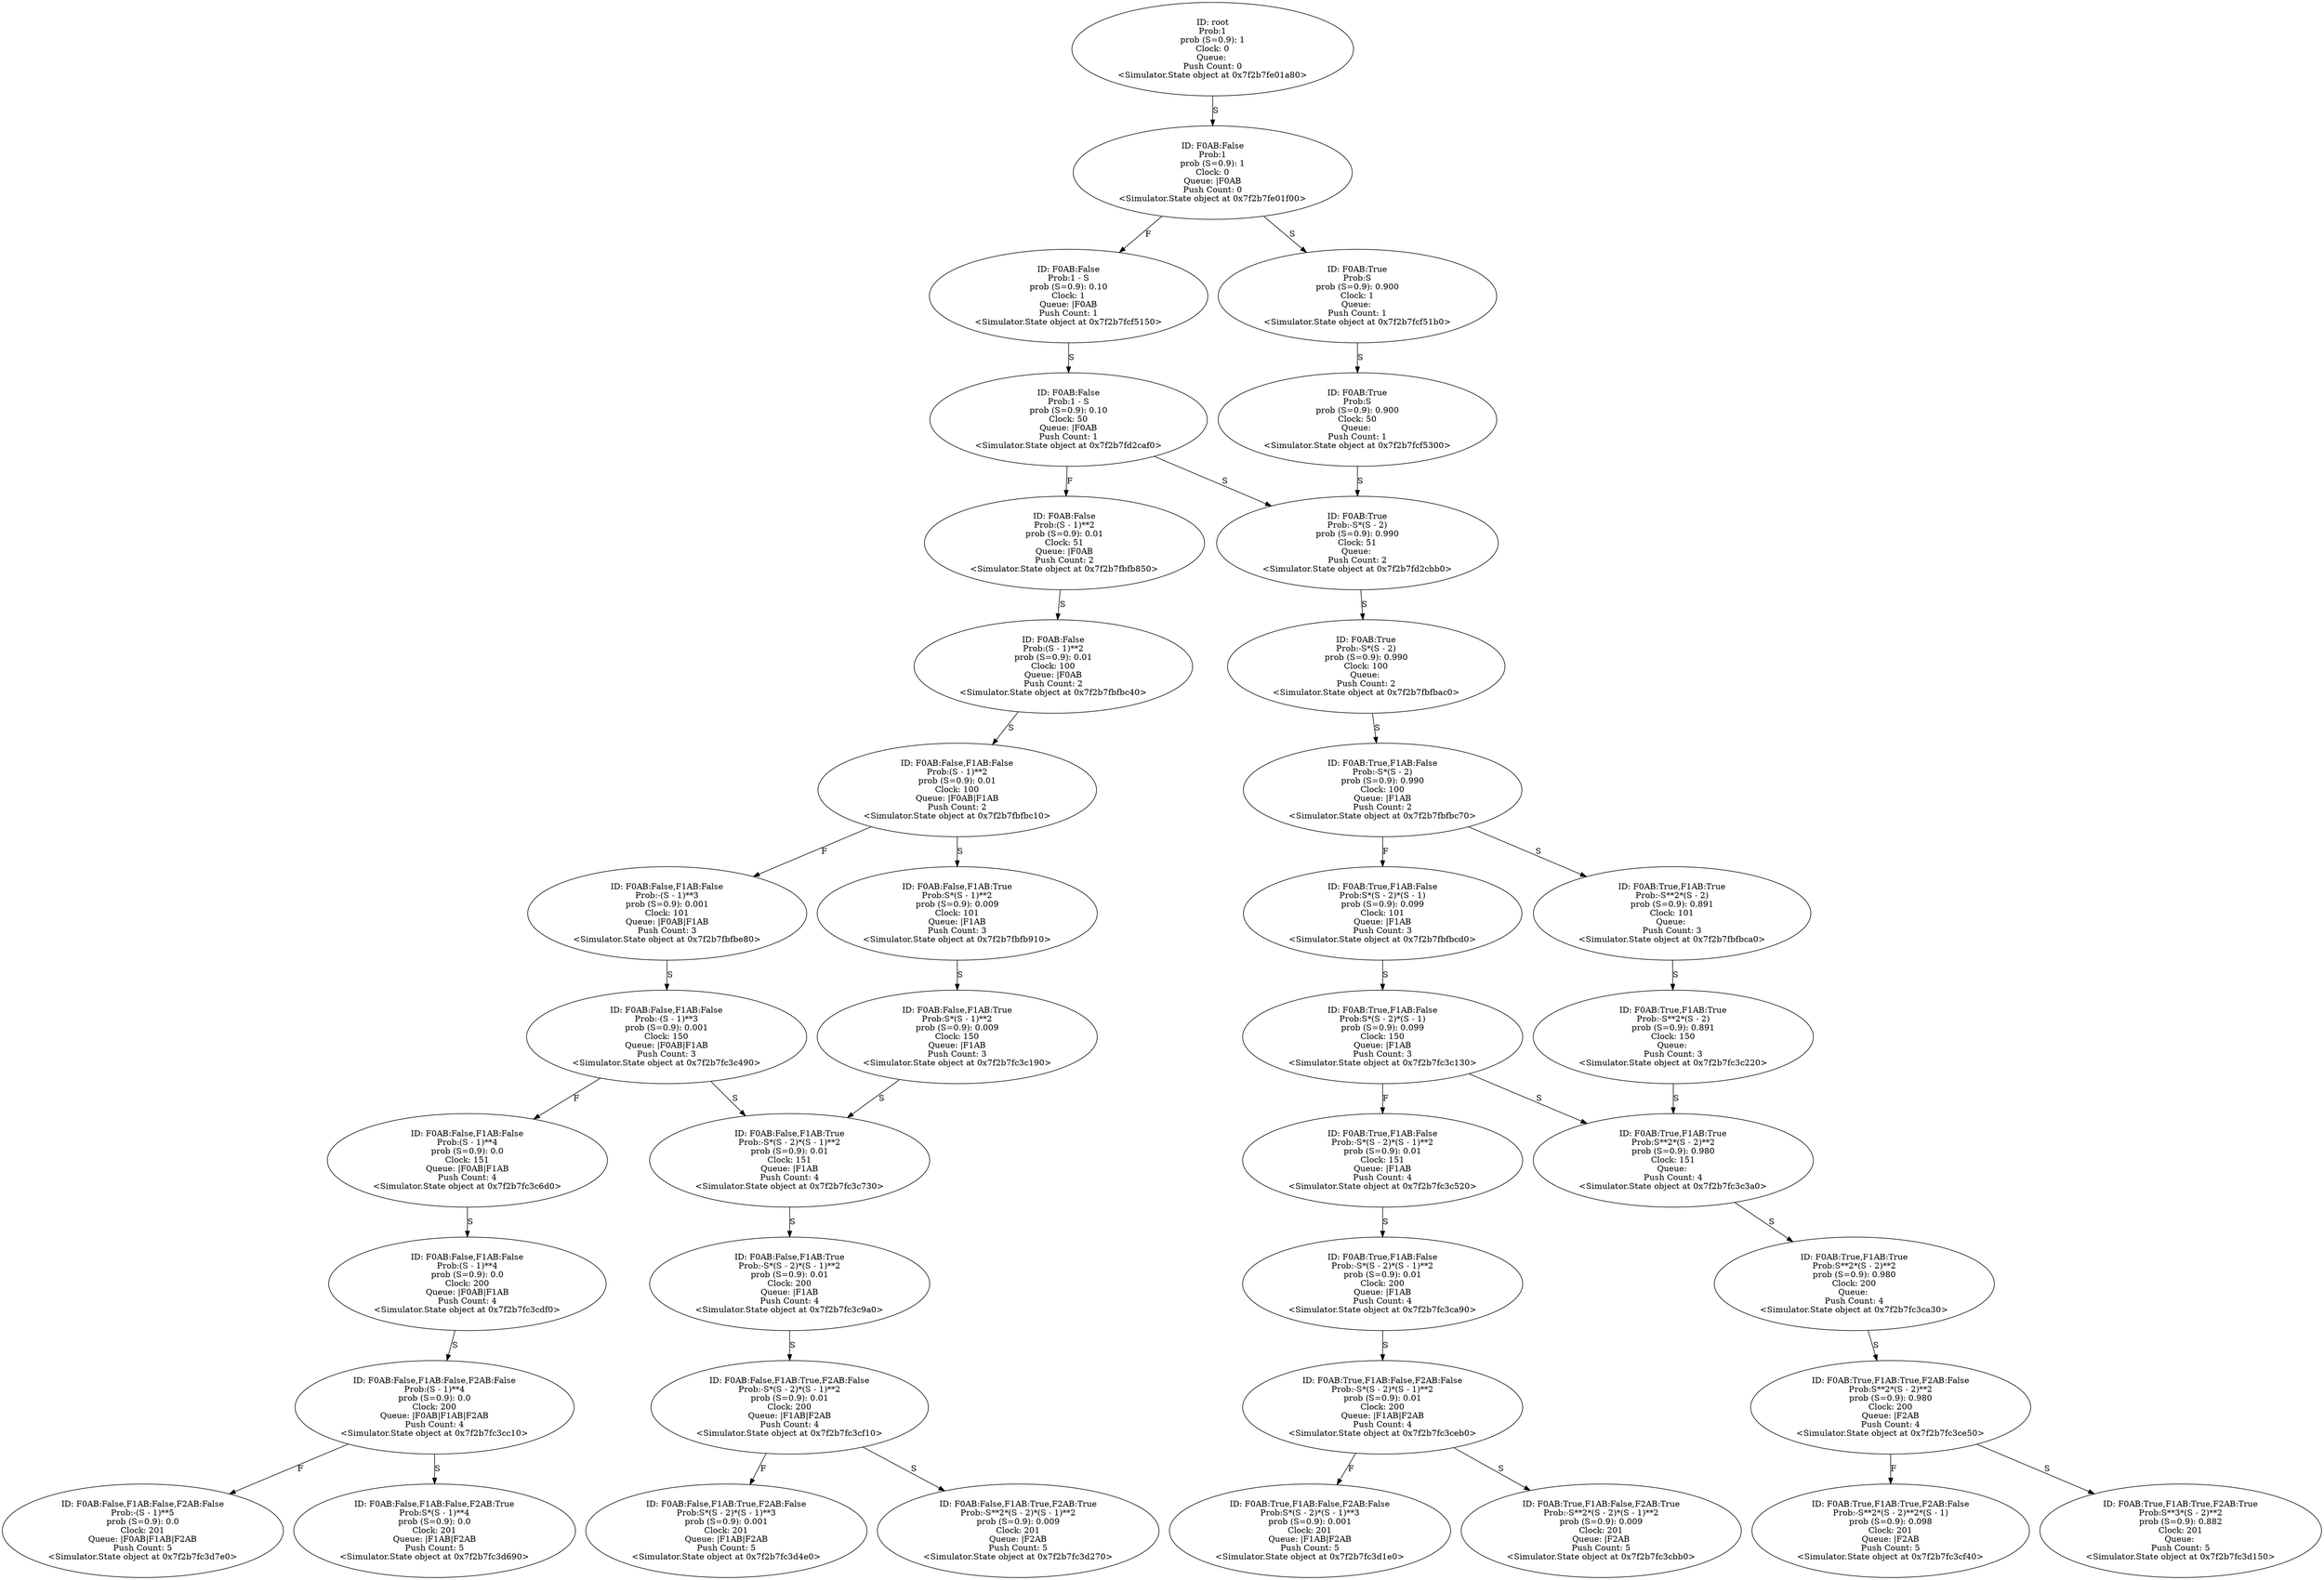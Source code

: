 digraph "./Output/./controled_frequency_S50_R100_t0_tPlus200" {
	<Simulator.State object at 0x7f2b7fe01a80> [label="ID: root
Prob:1
prob (S=0.9): 1
Clock: 0
Queue: 
Push Count: 0
<Simulator.State object at 0x7f2b7fe01a80>"]
	<Simulator.State object at 0x7f2b7fe01a80> -> <Simulator.State object at 0x7f2b7fe01f00> [label=S]
	<Simulator.State object at 0x7f2b7fe01f00> [label="ID: F0AB:False
Prob:1
prob (S=0.9): 1
Clock: 0
Queue: |F0AB
Push Count: 0
<Simulator.State object at 0x7f2b7fe01f00>"]
	<Simulator.State object at 0x7f2b7fe01f00> -> <Simulator.State object at 0x7f2b7fcf5150> [label=F]
	<Simulator.State object at 0x7f2b7fe01f00> -> <Simulator.State object at 0x7f2b7fcf51b0> [label=S]
	<Simulator.State object at 0x7f2b7fcf5150> [label="ID: F0AB:False
Prob:1 - S
prob (S=0.9): 0.10
Clock: 1
Queue: |F0AB
Push Count: 1
<Simulator.State object at 0x7f2b7fcf5150>"]
	<Simulator.State object at 0x7f2b7fcf5150> -> <Simulator.State object at 0x7f2b7fd2caf0> [label=S]
	<Simulator.State object at 0x7f2b7fcf51b0> [label="ID: F0AB:True
Prob:S
prob (S=0.9): 0.900
Clock: 1
Queue: 
Push Count: 1
<Simulator.State object at 0x7f2b7fcf51b0>"]
	<Simulator.State object at 0x7f2b7fcf51b0> -> <Simulator.State object at 0x7f2b7fcf5300> [label=S]
	<Simulator.State object at 0x7f2b7fd2caf0> [label="ID: F0AB:False
Prob:1 - S
prob (S=0.9): 0.10
Clock: 50
Queue: |F0AB
Push Count: 1
<Simulator.State object at 0x7f2b7fd2caf0>"]
	<Simulator.State object at 0x7f2b7fd2caf0> -> <Simulator.State object at 0x7f2b7fbfb850> [label=F]
	<Simulator.State object at 0x7f2b7fd2caf0> -> <Simulator.State object at 0x7f2b7fd2cbb0> [label=S]
	<Simulator.State object at 0x7f2b7fcf5300> [label="ID: F0AB:True
Prob:S
prob (S=0.9): 0.900
Clock: 50
Queue: 
Push Count: 1
<Simulator.State object at 0x7f2b7fcf5300>"]
	<Simulator.State object at 0x7f2b7fcf5300> -> <Simulator.State object at 0x7f2b7fd2cbb0> [label=S]
	<Simulator.State object at 0x7f2b7fbfb850> [label="ID: F0AB:False
Prob:(S - 1)**2
prob (S=0.9): 0.01
Clock: 51
Queue: |F0AB
Push Count: 2
<Simulator.State object at 0x7f2b7fbfb850>"]
	<Simulator.State object at 0x7f2b7fbfb850> -> <Simulator.State object at 0x7f2b7fbfbc40> [label=S]
	<Simulator.State object at 0x7f2b7fd2cbb0> [label="ID: F0AB:True
Prob:-S*(S - 2)
prob (S=0.9): 0.990
Clock: 51
Queue: 
Push Count: 2
<Simulator.State object at 0x7f2b7fd2cbb0>"]
	<Simulator.State object at 0x7f2b7fd2cbb0> -> <Simulator.State object at 0x7f2b7fbfbac0> [label=S]
	<Simulator.State object at 0x7f2b7fbfbc40> [label="ID: F0AB:False
Prob:(S - 1)**2
prob (S=0.9): 0.01
Clock: 100
Queue: |F0AB
Push Count: 2
<Simulator.State object at 0x7f2b7fbfbc40>"]
	<Simulator.State object at 0x7f2b7fbfbc40> -> <Simulator.State object at 0x7f2b7fbfbc10> [label=S]
	<Simulator.State object at 0x7f2b7fbfbac0> [label="ID: F0AB:True
Prob:-S*(S - 2)
prob (S=0.9): 0.990
Clock: 100
Queue: 
Push Count: 2
<Simulator.State object at 0x7f2b7fbfbac0>"]
	<Simulator.State object at 0x7f2b7fbfbac0> -> <Simulator.State object at 0x7f2b7fbfbc70> [label=S]
	<Simulator.State object at 0x7f2b7fbfbc10> [label="ID: F0AB:False,F1AB:False
Prob:(S - 1)**2
prob (S=0.9): 0.01
Clock: 100
Queue: |F0AB|F1AB
Push Count: 2
<Simulator.State object at 0x7f2b7fbfbc10>"]
	<Simulator.State object at 0x7f2b7fbfbc10> -> <Simulator.State object at 0x7f2b7fbfbe80> [label=F]
	<Simulator.State object at 0x7f2b7fbfbc10> -> <Simulator.State object at 0x7f2b7fbfb910> [label=S]
	<Simulator.State object at 0x7f2b7fbfbc70> [label="ID: F0AB:True,F1AB:False
Prob:-S*(S - 2)
prob (S=0.9): 0.990
Clock: 100
Queue: |F1AB
Push Count: 2
<Simulator.State object at 0x7f2b7fbfbc70>"]
	<Simulator.State object at 0x7f2b7fbfbc70> -> <Simulator.State object at 0x7f2b7fbfbcd0> [label=F]
	<Simulator.State object at 0x7f2b7fbfbc70> -> <Simulator.State object at 0x7f2b7fbfbca0> [label=S]
	<Simulator.State object at 0x7f2b7fbfbe80> [label="ID: F0AB:False,F1AB:False
Prob:-(S - 1)**3
prob (S=0.9): 0.001
Clock: 101
Queue: |F0AB|F1AB
Push Count: 3
<Simulator.State object at 0x7f2b7fbfbe80>"]
	<Simulator.State object at 0x7f2b7fbfbe80> -> <Simulator.State object at 0x7f2b7fc3c490> [label=S]
	<Simulator.State object at 0x7f2b7fbfb910> [label="ID: F0AB:False,F1AB:True
Prob:S*(S - 1)**2
prob (S=0.9): 0.009
Clock: 101
Queue: |F1AB
Push Count: 3
<Simulator.State object at 0x7f2b7fbfb910>"]
	<Simulator.State object at 0x7f2b7fbfb910> -> <Simulator.State object at 0x7f2b7fc3c190> [label=S]
	<Simulator.State object at 0x7f2b7fbfbcd0> [label="ID: F0AB:True,F1AB:False
Prob:S*(S - 2)*(S - 1)
prob (S=0.9): 0.099
Clock: 101
Queue: |F1AB
Push Count: 3
<Simulator.State object at 0x7f2b7fbfbcd0>"]
	<Simulator.State object at 0x7f2b7fbfbcd0> -> <Simulator.State object at 0x7f2b7fc3c130> [label=S]
	<Simulator.State object at 0x7f2b7fbfbca0> [label="ID: F0AB:True,F1AB:True
Prob:-S**2*(S - 2)
prob (S=0.9): 0.891
Clock: 101
Queue: 
Push Count: 3
<Simulator.State object at 0x7f2b7fbfbca0>"]
	<Simulator.State object at 0x7f2b7fbfbca0> -> <Simulator.State object at 0x7f2b7fc3c220> [label=S]
	<Simulator.State object at 0x7f2b7fc3c490> [label="ID: F0AB:False,F1AB:False
Prob:-(S - 1)**3
prob (S=0.9): 0.001
Clock: 150
Queue: |F0AB|F1AB
Push Count: 3
<Simulator.State object at 0x7f2b7fc3c490>"]
	<Simulator.State object at 0x7f2b7fc3c490> -> <Simulator.State object at 0x7f2b7fc3c6d0> [label=F]
	<Simulator.State object at 0x7f2b7fc3c490> -> <Simulator.State object at 0x7f2b7fc3c730> [label=S]
	<Simulator.State object at 0x7f2b7fc3c190> [label="ID: F0AB:False,F1AB:True
Prob:S*(S - 1)**2
prob (S=0.9): 0.009
Clock: 150
Queue: |F1AB
Push Count: 3
<Simulator.State object at 0x7f2b7fc3c190>"]
	<Simulator.State object at 0x7f2b7fc3c190> -> <Simulator.State object at 0x7f2b7fc3c730> [label=S]
	<Simulator.State object at 0x7f2b7fc3c130> [label="ID: F0AB:True,F1AB:False
Prob:S*(S - 2)*(S - 1)
prob (S=0.9): 0.099
Clock: 150
Queue: |F1AB
Push Count: 3
<Simulator.State object at 0x7f2b7fc3c130>"]
	<Simulator.State object at 0x7f2b7fc3c130> -> <Simulator.State object at 0x7f2b7fc3c520> [label=F]
	<Simulator.State object at 0x7f2b7fc3c130> -> <Simulator.State object at 0x7f2b7fc3c3a0> [label=S]
	<Simulator.State object at 0x7f2b7fc3c220> [label="ID: F0AB:True,F1AB:True
Prob:-S**2*(S - 2)
prob (S=0.9): 0.891
Clock: 150
Queue: 
Push Count: 3
<Simulator.State object at 0x7f2b7fc3c220>"]
	<Simulator.State object at 0x7f2b7fc3c220> -> <Simulator.State object at 0x7f2b7fc3c3a0> [label=S]
	<Simulator.State object at 0x7f2b7fc3c6d0> [label="ID: F0AB:False,F1AB:False
Prob:(S - 1)**4
prob (S=0.9): 0.0
Clock: 151
Queue: |F0AB|F1AB
Push Count: 4
<Simulator.State object at 0x7f2b7fc3c6d0>"]
	<Simulator.State object at 0x7f2b7fc3c6d0> -> <Simulator.State object at 0x7f2b7fc3cdf0> [label=S]
	<Simulator.State object at 0x7f2b7fc3c730> [label="ID: F0AB:False,F1AB:True
Prob:-S*(S - 2)*(S - 1)**2
prob (S=0.9): 0.01
Clock: 151
Queue: |F1AB
Push Count: 4
<Simulator.State object at 0x7f2b7fc3c730>"]
	<Simulator.State object at 0x7f2b7fc3c730> -> <Simulator.State object at 0x7f2b7fc3c9a0> [label=S]
	<Simulator.State object at 0x7f2b7fc3c520> [label="ID: F0AB:True,F1AB:False
Prob:-S*(S - 2)*(S - 1)**2
prob (S=0.9): 0.01
Clock: 151
Queue: |F1AB
Push Count: 4
<Simulator.State object at 0x7f2b7fc3c520>"]
	<Simulator.State object at 0x7f2b7fc3c520> -> <Simulator.State object at 0x7f2b7fc3ca90> [label=S]
	<Simulator.State object at 0x7f2b7fc3c3a0> [label="ID: F0AB:True,F1AB:True
Prob:S**2*(S - 2)**2
prob (S=0.9): 0.980
Clock: 151
Queue: 
Push Count: 4
<Simulator.State object at 0x7f2b7fc3c3a0>"]
	<Simulator.State object at 0x7f2b7fc3c3a0> -> <Simulator.State object at 0x7f2b7fc3ca30> [label=S]
	<Simulator.State object at 0x7f2b7fc3cdf0> [label="ID: F0AB:False,F1AB:False
Prob:(S - 1)**4
prob (S=0.9): 0.0
Clock: 200
Queue: |F0AB|F1AB
Push Count: 4
<Simulator.State object at 0x7f2b7fc3cdf0>"]
	<Simulator.State object at 0x7f2b7fc3cdf0> -> <Simulator.State object at 0x7f2b7fc3cc10> [label=S]
	<Simulator.State object at 0x7f2b7fc3c9a0> [label="ID: F0AB:False,F1AB:True
Prob:-S*(S - 2)*(S - 1)**2
prob (S=0.9): 0.01
Clock: 200
Queue: |F1AB
Push Count: 4
<Simulator.State object at 0x7f2b7fc3c9a0>"]
	<Simulator.State object at 0x7f2b7fc3c9a0> -> <Simulator.State object at 0x7f2b7fc3cf10> [label=S]
	<Simulator.State object at 0x7f2b7fc3ca90> [label="ID: F0AB:True,F1AB:False
Prob:-S*(S - 2)*(S - 1)**2
prob (S=0.9): 0.01
Clock: 200
Queue: |F1AB
Push Count: 4
<Simulator.State object at 0x7f2b7fc3ca90>"]
	<Simulator.State object at 0x7f2b7fc3ca90> -> <Simulator.State object at 0x7f2b7fc3ceb0> [label=S]
	<Simulator.State object at 0x7f2b7fc3ca30> [label="ID: F0AB:True,F1AB:True
Prob:S**2*(S - 2)**2
prob (S=0.9): 0.980
Clock: 200
Queue: 
Push Count: 4
<Simulator.State object at 0x7f2b7fc3ca30>"]
	<Simulator.State object at 0x7f2b7fc3ca30> -> <Simulator.State object at 0x7f2b7fc3ce50> [label=S]
	<Simulator.State object at 0x7f2b7fc3cc10> [label="ID: F0AB:False,F1AB:False,F2AB:False
Prob:(S - 1)**4
prob (S=0.9): 0.0
Clock: 200
Queue: |F0AB|F1AB|F2AB
Push Count: 4
<Simulator.State object at 0x7f2b7fc3cc10>"]
	<Simulator.State object at 0x7f2b7fc3cc10> -> <Simulator.State object at 0x7f2b7fc3d7e0> [label=F]
	<Simulator.State object at 0x7f2b7fc3cc10> -> <Simulator.State object at 0x7f2b7fc3d690> [label=S]
	<Simulator.State object at 0x7f2b7fc3cf10> [label="ID: F0AB:False,F1AB:True,F2AB:False
Prob:-S*(S - 2)*(S - 1)**2
prob (S=0.9): 0.01
Clock: 200
Queue: |F1AB|F2AB
Push Count: 4
<Simulator.State object at 0x7f2b7fc3cf10>"]
	<Simulator.State object at 0x7f2b7fc3cf10> -> <Simulator.State object at 0x7f2b7fc3d4e0> [label=F]
	<Simulator.State object at 0x7f2b7fc3cf10> -> <Simulator.State object at 0x7f2b7fc3d270> [label=S]
	<Simulator.State object at 0x7f2b7fc3ceb0> [label="ID: F0AB:True,F1AB:False,F2AB:False
Prob:-S*(S - 2)*(S - 1)**2
prob (S=0.9): 0.01
Clock: 200
Queue: |F1AB|F2AB
Push Count: 4
<Simulator.State object at 0x7f2b7fc3ceb0>"]
	<Simulator.State object at 0x7f2b7fc3ceb0> -> <Simulator.State object at 0x7f2b7fc3d1e0> [label=F]
	<Simulator.State object at 0x7f2b7fc3ceb0> -> <Simulator.State object at 0x7f2b7fc3cbb0> [label=S]
	<Simulator.State object at 0x7f2b7fc3ce50> [label="ID: F0AB:True,F1AB:True,F2AB:False
Prob:S**2*(S - 2)**2
prob (S=0.9): 0.980
Clock: 200
Queue: |F2AB
Push Count: 4
<Simulator.State object at 0x7f2b7fc3ce50>"]
	<Simulator.State object at 0x7f2b7fc3ce50> -> <Simulator.State object at 0x7f2b7fc3cf40> [label=F]
	<Simulator.State object at 0x7f2b7fc3ce50> -> <Simulator.State object at 0x7f2b7fc3d150> [label=S]
	<Simulator.State object at 0x7f2b7fc3d7e0> [label="ID: F0AB:False,F1AB:False,F2AB:False
Prob:-(S - 1)**5
prob (S=0.9): 0.0
Clock: 201
Queue: |F0AB|F1AB|F2AB
Push Count: 5
<Simulator.State object at 0x7f2b7fc3d7e0>"]
	<Simulator.State object at 0x7f2b7fc3d690> [label="ID: F0AB:False,F1AB:False,F2AB:True
Prob:S*(S - 1)**4
prob (S=0.9): 0.0
Clock: 201
Queue: |F1AB|F2AB
Push Count: 5
<Simulator.State object at 0x7f2b7fc3d690>"]
	<Simulator.State object at 0x7f2b7fc3d4e0> [label="ID: F0AB:False,F1AB:True,F2AB:False
Prob:S*(S - 2)*(S - 1)**3
prob (S=0.9): 0.001
Clock: 201
Queue: |F1AB|F2AB
Push Count: 5
<Simulator.State object at 0x7f2b7fc3d4e0>"]
	<Simulator.State object at 0x7f2b7fc3d270> [label="ID: F0AB:False,F1AB:True,F2AB:True
Prob:-S**2*(S - 2)*(S - 1)**2
prob (S=0.9): 0.009
Clock: 201
Queue: |F2AB
Push Count: 5
<Simulator.State object at 0x7f2b7fc3d270>"]
	<Simulator.State object at 0x7f2b7fc3d1e0> [label="ID: F0AB:True,F1AB:False,F2AB:False
Prob:S*(S - 2)*(S - 1)**3
prob (S=0.9): 0.001
Clock: 201
Queue: |F1AB|F2AB
Push Count: 5
<Simulator.State object at 0x7f2b7fc3d1e0>"]
	<Simulator.State object at 0x7f2b7fc3cbb0> [label="ID: F0AB:True,F1AB:False,F2AB:True
Prob:-S**2*(S - 2)*(S - 1)**2
prob (S=0.9): 0.009
Clock: 201
Queue: |F2AB
Push Count: 5
<Simulator.State object at 0x7f2b7fc3cbb0>"]
	<Simulator.State object at 0x7f2b7fc3cf40> [label="ID: F0AB:True,F1AB:True,F2AB:False
Prob:-S**2*(S - 2)**2*(S - 1)
prob (S=0.9): 0.098
Clock: 201
Queue: |F2AB
Push Count: 5
<Simulator.State object at 0x7f2b7fc3cf40>"]
	<Simulator.State object at 0x7f2b7fc3d150> [label="ID: F0AB:True,F1AB:True,F2AB:True
Prob:S**3*(S - 2)**2
prob (S=0.9): 0.882
Clock: 201
Queue: 
Push Count: 5
<Simulator.State object at 0x7f2b7fc3d150>"]
}
